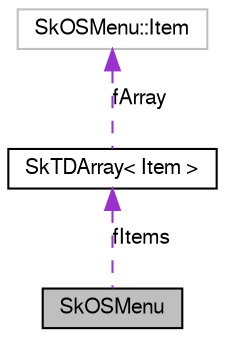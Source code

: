digraph G
{
  edge [fontname="FreeSans",fontsize="10",labelfontname="FreeSans",labelfontsize="10"];
  node [fontname="FreeSans",fontsize="10",shape=record];
  Node1 [label="SkOSMenu",height=0.2,width=0.4,color="black", fillcolor="grey75", style="filled" fontcolor="black"];
  Node2 -> Node1 [dir=back,color="darkorchid3",fontsize="10",style="dashed",label="fItems",fontname="FreeSans"];
  Node2 [label="SkTDArray\< Item \>",height=0.2,width=0.4,color="black", fillcolor="white", style="filled",URL="$class_sk_t_d_array.html"];
  Node3 -> Node2 [dir=back,color="darkorchid3",fontsize="10",style="dashed",label="fArray",fontname="FreeSans"];
  Node3 [label="SkOSMenu::Item",height=0.2,width=0.4,color="grey75", fillcolor="white", style="filled"];
}
